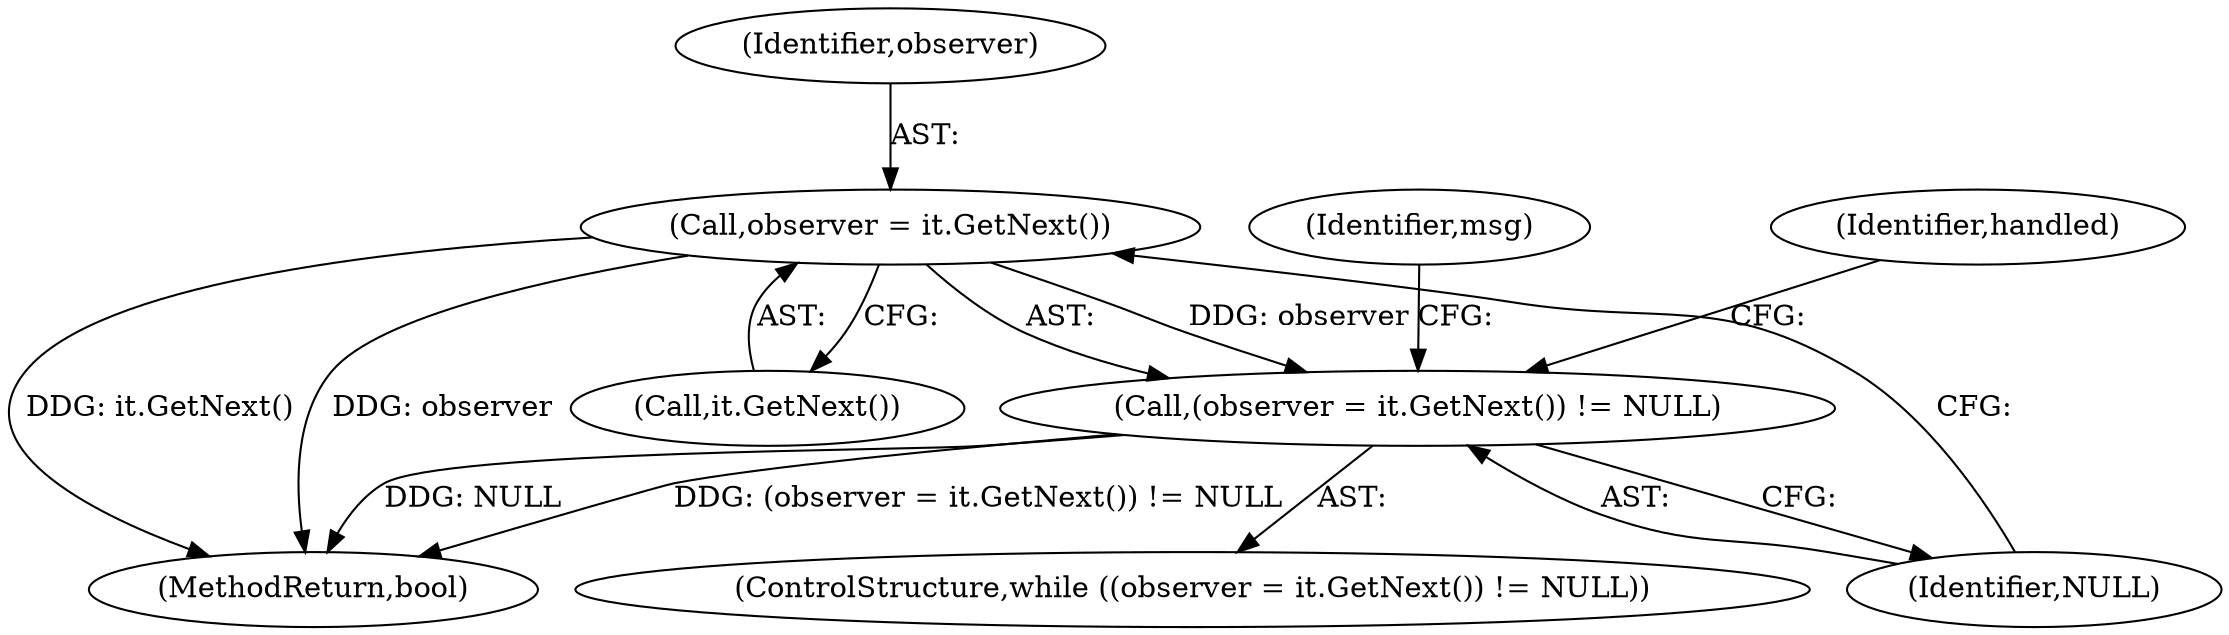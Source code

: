 digraph "0_Chrome_4039d2fcaab746b6c20017ba9bb51c3a2403a76c@pointer" {
"1000107" [label="(Call,observer = it.GetNext())"];
"1000106" [label="(Call,(observer = it.GetNext()) != NULL)"];
"1000119" [label="(Identifier,handled)"];
"1000114" [label="(Identifier,msg)"];
"1000108" [label="(Identifier,observer)"];
"1000105" [label="(ControlStructure,while ((observer = it.GetNext()) != NULL))"];
"1000106" [label="(Call,(observer = it.GetNext()) != NULL)"];
"1000135" [label="(MethodReturn,bool)"];
"1000109" [label="(Call,it.GetNext())"];
"1000107" [label="(Call,observer = it.GetNext())"];
"1000110" [label="(Identifier,NULL)"];
"1000107" -> "1000106"  [label="AST: "];
"1000107" -> "1000109"  [label="CFG: "];
"1000108" -> "1000107"  [label="AST: "];
"1000109" -> "1000107"  [label="AST: "];
"1000110" -> "1000107"  [label="CFG: "];
"1000107" -> "1000135"  [label="DDG: observer"];
"1000107" -> "1000135"  [label="DDG: it.GetNext()"];
"1000107" -> "1000106"  [label="DDG: observer"];
"1000106" -> "1000105"  [label="AST: "];
"1000106" -> "1000110"  [label="CFG: "];
"1000110" -> "1000106"  [label="AST: "];
"1000114" -> "1000106"  [label="CFG: "];
"1000119" -> "1000106"  [label="CFG: "];
"1000106" -> "1000135"  [label="DDG: NULL"];
"1000106" -> "1000135"  [label="DDG: (observer = it.GetNext()) != NULL"];
}
